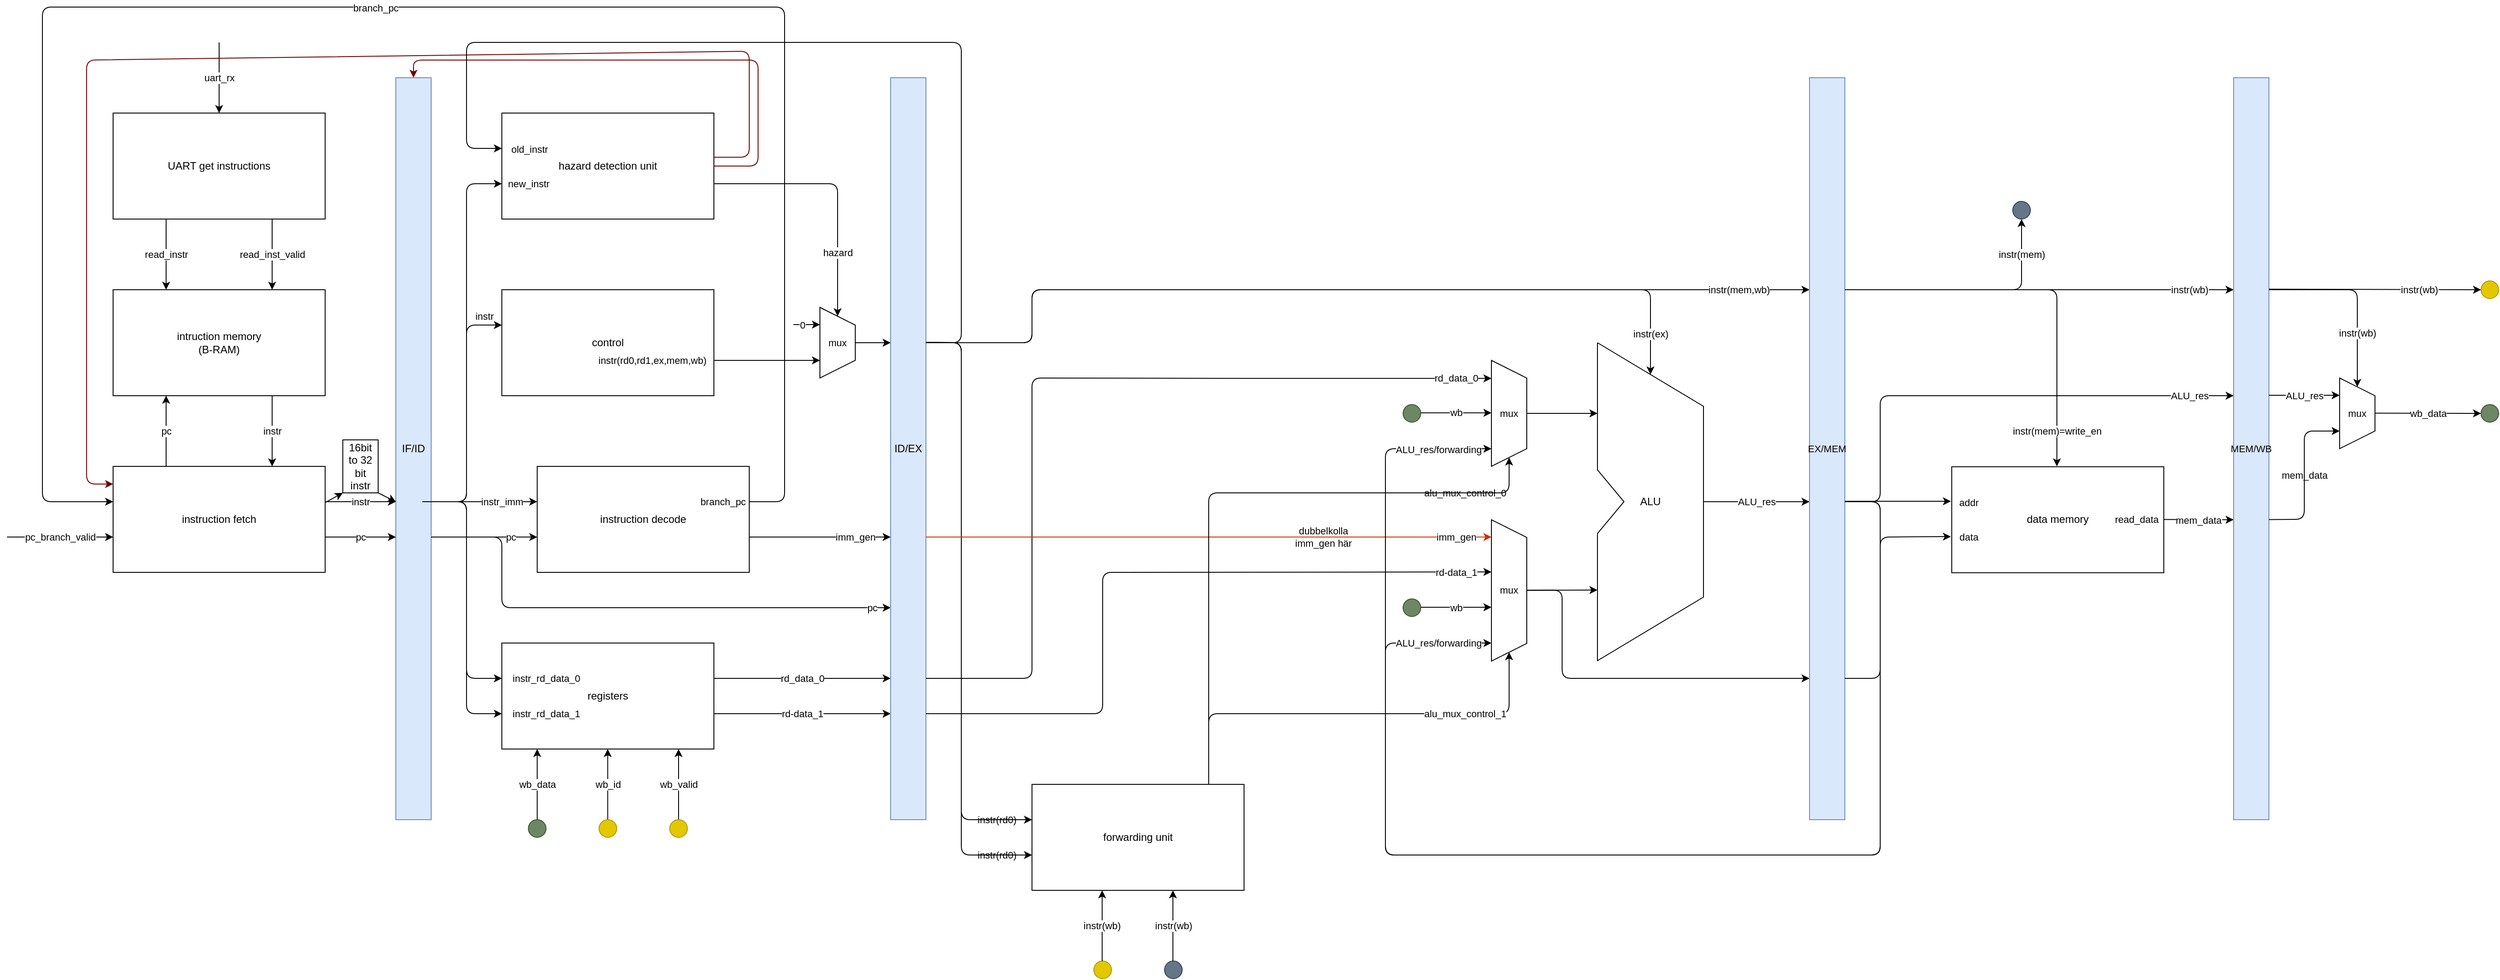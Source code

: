 <mxfile>
    <diagram id="C5RBs43oDa-KdzZeNtuy" name="Page-1">
        <mxGraphModel dx="306" dy="189" grid="1" gridSize="10" guides="1" tooltips="1" connect="1" arrows="1" fold="1" page="1" pageScale="1" pageWidth="3000" pageHeight="1200" math="0" shadow="0">
            <root>
                <mxCell id="WIyWlLk6GJQsqaUBKTNV-0"/>
                <mxCell id="WIyWlLk6GJQsqaUBKTNV-1" parent="WIyWlLk6GJQsqaUBKTNV-0"/>
                <mxCell id="r2vP9amQOr3LzxAOxEHj-0" value="instr" style="edgeStyle=none;html=1;exitX=0.75;exitY=1;exitDx=0;exitDy=0;entryX=0.75;entryY=0;entryDx=0;entryDy=0;" parent="WIyWlLk6GJQsqaUBKTNV-1" source="r2vP9amQOr3LzxAOxEHj-1" target="r2vP9amQOr3LzxAOxEHj-7" edge="1">
                    <mxGeometry relative="1" as="geometry"/>
                </mxCell>
                <mxCell id="r2vP9amQOr3LzxAOxEHj-1" value="intruction memory&lt;br&gt;(B-RAM)" style="rounded=0;whiteSpace=wrap;html=1;" parent="WIyWlLk6GJQsqaUBKTNV-1" vertex="1">
                    <mxGeometry x="160" y="360" width="240" height="120" as="geometry"/>
                </mxCell>
                <mxCell id="r2vP9amQOr3LzxAOxEHj-2" value="read_instr" style="edgeStyle=none;html=1;exitX=0.25;exitY=1;exitDx=0;exitDy=0;entryX=0.25;entryY=0;entryDx=0;entryDy=0;" parent="WIyWlLk6GJQsqaUBKTNV-1" source="r2vP9amQOr3LzxAOxEHj-4" target="r2vP9amQOr3LzxAOxEHj-1" edge="1">
                    <mxGeometry relative="1" as="geometry"/>
                </mxCell>
                <mxCell id="r2vP9amQOr3LzxAOxEHj-3" value="read_inst_valid" style="edgeStyle=none;html=1;exitX=0.75;exitY=1;exitDx=0;exitDy=0;entryX=0.75;entryY=0;entryDx=0;entryDy=0;" parent="WIyWlLk6GJQsqaUBKTNV-1" source="r2vP9amQOr3LzxAOxEHj-4" target="r2vP9amQOr3LzxAOxEHj-1" edge="1">
                    <mxGeometry relative="1" as="geometry"/>
                </mxCell>
                <mxCell id="r2vP9amQOr3LzxAOxEHj-4" value="UART get instructions" style="rounded=0;whiteSpace=wrap;html=1;" parent="WIyWlLk6GJQsqaUBKTNV-1" vertex="1">
                    <mxGeometry x="160" y="160" width="240" height="120" as="geometry"/>
                </mxCell>
                <mxCell id="r2vP9amQOr3LzxAOxEHj-5" value="uart_rx" style="endArrow=classic;html=1;entryX=0.5;entryY=0;entryDx=0;entryDy=0;" parent="WIyWlLk6GJQsqaUBKTNV-1" target="r2vP9amQOr3LzxAOxEHj-4" edge="1">
                    <mxGeometry width="50" height="50" relative="1" as="geometry">
                        <mxPoint x="280" y="80.0" as="sourcePoint"/>
                        <mxPoint x="290" y="90" as="targetPoint"/>
                    </mxGeometry>
                </mxCell>
                <mxCell id="r2vP9amQOr3LzxAOxEHj-6" value="pc" style="edgeStyle=none;html=1;exitX=0.25;exitY=0;exitDx=0;exitDy=0;entryX=0.25;entryY=1;entryDx=0;entryDy=0;" parent="WIyWlLk6GJQsqaUBKTNV-1" source="r2vP9amQOr3LzxAOxEHj-7" target="r2vP9amQOr3LzxAOxEHj-1" edge="1">
                    <mxGeometry relative="1" as="geometry"/>
                </mxCell>
                <mxCell id="1" style="edgeStyle=none;html=1;exitX=1.002;exitY=0.339;exitDx=0;exitDy=0;entryX=0;entryY=1;entryDx=0;entryDy=0;exitPerimeter=0;" edge="1" parent="WIyWlLk6GJQsqaUBKTNV-1" source="r2vP9amQOr3LzxAOxEHj-7" target="0">
                    <mxGeometry relative="1" as="geometry"/>
                </mxCell>
                <mxCell id="r2vP9amQOr3LzxAOxEHj-7" value="instruction fetch" style="rounded=0;whiteSpace=wrap;html=1;" parent="WIyWlLk6GJQsqaUBKTNV-1" vertex="1">
                    <mxGeometry x="160" y="560" width="240" height="120" as="geometry"/>
                </mxCell>
                <mxCell id="r2vP9amQOr3LzxAOxEHj-8" value="IF/ID" style="rounded=0;whiteSpace=wrap;html=1;fillColor=#dae8fc;strokeColor=#6c8ebf;fontColor=#000000;" parent="WIyWlLk6GJQsqaUBKTNV-1" vertex="1">
                    <mxGeometry x="480" y="120" width="40" height="840" as="geometry"/>
                </mxCell>
                <mxCell id="r2vP9amQOr3LzxAOxEHj-9" value="pc_branch_valid" style="endArrow=classic;html=1;" parent="WIyWlLk6GJQsqaUBKTNV-1" edge="1">
                    <mxGeometry width="50" height="50" relative="1" as="geometry">
                        <mxPoint x="40" y="640" as="sourcePoint"/>
                        <mxPoint x="160" y="640" as="targetPoint"/>
                    </mxGeometry>
                </mxCell>
                <mxCell id="r2vP9amQOr3LzxAOxEHj-10" value="instr" style="endArrow=classic;html=1;" parent="WIyWlLk6GJQsqaUBKTNV-1" edge="1">
                    <mxGeometry width="50" height="50" relative="1" as="geometry">
                        <mxPoint x="400" y="600" as="sourcePoint"/>
                        <mxPoint x="480" y="600" as="targetPoint"/>
                    </mxGeometry>
                </mxCell>
                <mxCell id="r2vP9amQOr3LzxAOxEHj-11" value="pc" style="endArrow=classic;html=1;" parent="WIyWlLk6GJQsqaUBKTNV-1" edge="1">
                    <mxGeometry width="50" height="50" relative="1" as="geometry">
                        <mxPoint x="400" y="640" as="sourcePoint"/>
                        <mxPoint x="480" y="640" as="targetPoint"/>
                    </mxGeometry>
                </mxCell>
                <mxCell id="r2vP9amQOr3LzxAOxEHj-12" value="instruction decode" style="rounded=0;whiteSpace=wrap;html=1;" parent="WIyWlLk6GJQsqaUBKTNV-1" vertex="1">
                    <mxGeometry x="640" y="560" width="240" height="120" as="geometry"/>
                </mxCell>
                <mxCell id="r2vP9amQOr3LzxAOxEHj-13" value="instr" style="endArrow=classic;html=1;" parent="WIyWlLk6GJQsqaUBKTNV-1" edge="1">
                    <mxGeometry x="0.857" y="10" width="50" height="50" relative="1" as="geometry">
                        <mxPoint x="520" y="600" as="sourcePoint"/>
                        <mxPoint x="600" y="400" as="targetPoint"/>
                        <Array as="points">
                            <mxPoint x="560" y="600"/>
                            <mxPoint x="560" y="400"/>
                        </Array>
                        <mxPoint as="offset"/>
                    </mxGeometry>
                </mxCell>
                <mxCell id="r2vP9amQOr3LzxAOxEHj-14" value="pc" style="endArrow=classic;html=1;" parent="WIyWlLk6GJQsqaUBKTNV-1" edge="1">
                    <mxGeometry x="0.5" width="50" height="50" relative="1" as="geometry">
                        <mxPoint x="520" y="640" as="sourcePoint"/>
                        <mxPoint x="640" y="640" as="targetPoint"/>
                        <mxPoint as="offset"/>
                    </mxGeometry>
                </mxCell>
                <mxCell id="r2vP9amQOr3LzxAOxEHj-15" value="pc" style="endArrow=classic;html=1;" parent="WIyWlLk6GJQsqaUBKTNV-1" edge="1">
                    <mxGeometry x="0.929" width="50" height="50" relative="1" as="geometry">
                        <mxPoint x="520" y="640" as="sourcePoint"/>
                        <mxPoint x="1040" y="720" as="targetPoint"/>
                        <Array as="points">
                            <mxPoint x="600" y="640"/>
                            <mxPoint x="600" y="720"/>
                            <mxPoint x="960" y="720"/>
                        </Array>
                        <mxPoint as="offset"/>
                    </mxGeometry>
                </mxCell>
                <mxCell id="r2vP9amQOr3LzxAOxEHj-16" value="control" style="rounded=0;whiteSpace=wrap;html=1;" parent="WIyWlLk6GJQsqaUBKTNV-1" vertex="1">
                    <mxGeometry x="600" y="360" width="240" height="120" as="geometry"/>
                </mxCell>
                <mxCell id="r2vP9amQOr3LzxAOxEHj-17" value="registers" style="rounded=0;whiteSpace=wrap;html=1;" parent="WIyWlLk6GJQsqaUBKTNV-1" vertex="1">
                    <mxGeometry x="600" y="760" width="240" height="120" as="geometry"/>
                </mxCell>
                <mxCell id="r2vP9amQOr3LzxAOxEHj-18" value="wb_data" style="endArrow=classic;html=1;" parent="WIyWlLk6GJQsqaUBKTNV-1" edge="1">
                    <mxGeometry width="50" height="50" relative="1" as="geometry">
                        <mxPoint x="640" y="960" as="sourcePoint"/>
                        <mxPoint x="640" y="880" as="targetPoint"/>
                    </mxGeometry>
                </mxCell>
                <mxCell id="r2vP9amQOr3LzxAOxEHj-19" value="wb_id" style="endArrow=classic;html=1;" parent="WIyWlLk6GJQsqaUBKTNV-1" edge="1">
                    <mxGeometry width="50" height="50" relative="1" as="geometry">
                        <mxPoint x="719.8" y="960" as="sourcePoint"/>
                        <mxPoint x="719.8" y="880" as="targetPoint"/>
                    </mxGeometry>
                </mxCell>
                <mxCell id="r2vP9amQOr3LzxAOxEHj-20" value="wb_valid" style="endArrow=classic;html=1;startArrow=none;" parent="WIyWlLk6GJQsqaUBKTNV-1" source="r2vP9amQOr3LzxAOxEHj-89" edge="1">
                    <mxGeometry width="50" height="50" relative="1" as="geometry">
                        <mxPoint x="800" y="960" as="sourcePoint"/>
                        <mxPoint x="800" y="880" as="targetPoint"/>
                    </mxGeometry>
                </mxCell>
                <mxCell id="r2vP9amQOr3LzxAOxEHj-21" value="rd_data_0" style="endArrow=classic;html=1;" parent="WIyWlLk6GJQsqaUBKTNV-1" edge="1">
                    <mxGeometry width="50" height="50" relative="1" as="geometry">
                        <mxPoint x="840" y="800" as="sourcePoint"/>
                        <mxPoint x="1040" y="800" as="targetPoint"/>
                        <mxPoint as="offset"/>
                    </mxGeometry>
                </mxCell>
                <mxCell id="r2vP9amQOr3LzxAOxEHj-22" value="rd-data_1" style="endArrow=classic;html=1;" parent="WIyWlLk6GJQsqaUBKTNV-1" edge="1">
                    <mxGeometry width="50" height="50" relative="1" as="geometry">
                        <mxPoint x="840" y="840" as="sourcePoint"/>
                        <mxPoint x="1040" y="840" as="targetPoint"/>
                        <mxPoint as="offset"/>
                    </mxGeometry>
                </mxCell>
                <mxCell id="r2vP9amQOr3LzxAOxEHj-23" value="instr_rd_data_1" style="endArrow=classic;html=1;" parent="WIyWlLk6GJQsqaUBKTNV-1" edge="1">
                    <mxGeometry x="1" y="50" width="50" height="50" relative="1" as="geometry">
                        <mxPoint x="520" y="600" as="sourcePoint"/>
                        <mxPoint x="600" y="840" as="targetPoint"/>
                        <mxPoint x="50" y="50" as="offset"/>
                        <Array as="points">
                            <mxPoint x="560" y="600"/>
                            <mxPoint x="560" y="840"/>
                        </Array>
                    </mxGeometry>
                </mxCell>
                <mxCell id="r2vP9amQOr3LzxAOxEHj-24" value="instr_rd_data_0" style="endArrow=classic;html=1;" parent="WIyWlLk6GJQsqaUBKTNV-1" edge="1">
                    <mxGeometry x="1" y="50" width="50" height="50" relative="1" as="geometry">
                        <mxPoint x="520" y="600" as="sourcePoint"/>
                        <mxPoint x="600" y="800" as="targetPoint"/>
                        <mxPoint x="50" y="50" as="offset"/>
                        <Array as="points">
                            <mxPoint x="560" y="600"/>
                            <mxPoint x="560" y="800"/>
                        </Array>
                    </mxGeometry>
                </mxCell>
                <mxCell id="r2vP9amQOr3LzxAOxEHj-25" value="instr_imm" style="endArrow=classic;html=1;entryX=0;entryY=0.333;entryDx=0;entryDy=0;entryPerimeter=0;" parent="WIyWlLk6GJQsqaUBKTNV-1" target="r2vP9amQOr3LzxAOxEHj-12" edge="1">
                    <mxGeometry x="0.385" width="50" height="50" relative="1" as="geometry">
                        <mxPoint x="510" y="600" as="sourcePoint"/>
                        <mxPoint x="630" y="600" as="targetPoint"/>
                        <mxPoint as="offset"/>
                    </mxGeometry>
                </mxCell>
                <mxCell id="r2vP9amQOr3LzxAOxEHj-26" value="branch_pc" style="endArrow=classic;html=1;" parent="WIyWlLk6GJQsqaUBKTNV-1" edge="1">
                    <mxGeometry x="-1" y="-30" width="50" height="50" relative="1" as="geometry">
                        <mxPoint x="880" y="600" as="sourcePoint"/>
                        <mxPoint x="160" y="600" as="targetPoint"/>
                        <Array as="points">
                            <mxPoint x="920" y="600"/>
                            <mxPoint x="920" y="40"/>
                            <mxPoint x="80" y="40"/>
                            <mxPoint x="80" y="600"/>
                        </Array>
                        <mxPoint x="-30" y="-30" as="offset"/>
                    </mxGeometry>
                </mxCell>
                <mxCell id="r2vP9amQOr3LzxAOxEHj-27" value="branch_pc" style="edgeLabel;html=1;align=center;verticalAlign=middle;resizable=0;points=[];fontSize=11;fontFamily=Helvetica;fontColor=default;" parent="r2vP9amQOr3LzxAOxEHj-26" vertex="1" connectable="0">
                    <mxGeometry x="0.022" y="1" relative="1" as="geometry">
                        <mxPoint as="offset"/>
                    </mxGeometry>
                </mxCell>
                <mxCell id="r2vP9amQOr3LzxAOxEHj-28" value="ID/EX" style="rounded=0;whiteSpace=wrap;html=1;fillColor=#dae8fc;strokeColor=#6c8ebf;fontColor=#000000;" parent="WIyWlLk6GJQsqaUBKTNV-1" vertex="1">
                    <mxGeometry x="1040" y="120" width="40" height="840" as="geometry"/>
                </mxCell>
                <mxCell id="r2vP9amQOr3LzxAOxEHj-29" style="edgeStyle=none;shape=connector;rounded=1;html=1;entryX=0.5;entryY=0;entryDx=0;entryDy=0;labelBackgroundColor=default;strokeColor=#6F0000;fontFamily=Helvetica;fontSize=11;fontColor=default;endArrow=classic;fillColor=#a20025;" parent="WIyWlLk6GJQsqaUBKTNV-1" source="r2vP9amQOr3LzxAOxEHj-31" target="r2vP9amQOr3LzxAOxEHj-8" edge="1">
                    <mxGeometry relative="1" as="geometry">
                        <Array as="points">
                            <mxPoint x="890" y="220"/>
                            <mxPoint x="890" y="100"/>
                            <mxPoint x="500" y="100"/>
                        </Array>
                    </mxGeometry>
                </mxCell>
                <mxCell id="r2vP9amQOr3LzxAOxEHj-30" style="edgeStyle=none;shape=connector;rounded=1;html=1;labelBackgroundColor=default;strokeColor=#6F0000;fontFamily=Helvetica;fontSize=11;fontColor=default;endArrow=classic;fillColor=#a20025;" parent="WIyWlLk6GJQsqaUBKTNV-1" edge="1">
                    <mxGeometry relative="1" as="geometry">
                        <mxPoint x="160" y="580" as="targetPoint"/>
                        <mxPoint x="840" y="210" as="sourcePoint"/>
                        <Array as="points">
                            <mxPoint x="880" y="210"/>
                            <mxPoint x="880" y="90"/>
                            <mxPoint x="130" y="100"/>
                            <mxPoint x="130" y="580"/>
                        </Array>
                    </mxGeometry>
                </mxCell>
                <mxCell id="r2vP9amQOr3LzxAOxEHj-31" value="hazard detection unit" style="rounded=0;whiteSpace=wrap;html=1;" parent="WIyWlLk6GJQsqaUBKTNV-1" vertex="1">
                    <mxGeometry x="600" y="160" width="240" height="120" as="geometry"/>
                </mxCell>
                <mxCell id="r2vP9amQOr3LzxAOxEHj-32" value="new_instr" style="endArrow=classic;html=1;" parent="WIyWlLk6GJQsqaUBKTNV-1" edge="1">
                    <mxGeometry x="1" y="30" width="50" height="50" relative="1" as="geometry">
                        <mxPoint x="520" y="600" as="sourcePoint"/>
                        <mxPoint x="600" y="240" as="targetPoint"/>
                        <Array as="points">
                            <mxPoint x="560" y="600"/>
                            <mxPoint x="560" y="240"/>
                        </Array>
                        <mxPoint x="30" y="30" as="offset"/>
                    </mxGeometry>
                </mxCell>
                <mxCell id="r2vP9amQOr3LzxAOxEHj-33" value="instr(rd0,rd1,ex,mem,wb)" style="endArrow=classic;html=1;rounded=1;labelBackgroundColor=default;strokeColor=default;fontFamily=Helvetica;fontSize=11;fontColor=default;shape=connector;" parent="WIyWlLk6GJQsqaUBKTNV-1" edge="1">
                    <mxGeometry x="-1" y="-70" width="50" height="50" relative="1" as="geometry">
                        <mxPoint x="840" y="440" as="sourcePoint"/>
                        <mxPoint x="960" y="440" as="targetPoint"/>
                        <mxPoint x="-70" y="-70" as="offset"/>
                    </mxGeometry>
                </mxCell>
                <mxCell id="r2vP9amQOr3LzxAOxEHj-34" value="0" style="endArrow=classic;html=1;rounded=1;labelBackgroundColor=default;strokeColor=default;fontFamily=Helvetica;fontSize=11;fontColor=default;shape=connector;" parent="WIyWlLk6GJQsqaUBKTNV-1" edge="1">
                    <mxGeometry x="-0.333" width="50" height="50" relative="1" as="geometry">
                        <mxPoint x="930" y="399.52" as="sourcePoint"/>
                        <mxPoint x="960" y="399.52" as="targetPoint"/>
                        <mxPoint as="offset"/>
                    </mxGeometry>
                </mxCell>
                <mxCell id="r2vP9amQOr3LzxAOxEHj-35" value="hazard" style="endArrow=classic;html=1;rounded=1;labelBackgroundColor=default;strokeColor=default;fontFamily=Helvetica;fontSize=11;fontColor=default;shape=connector;" parent="WIyWlLk6GJQsqaUBKTNV-1" edge="1">
                    <mxGeometry x="0.5" width="50" height="50" relative="1" as="geometry">
                        <mxPoint x="840" y="240" as="sourcePoint"/>
                        <mxPoint x="980" y="390" as="targetPoint"/>
                        <Array as="points">
                            <mxPoint x="980" y="240"/>
                        </Array>
                        <mxPoint as="offset"/>
                    </mxGeometry>
                </mxCell>
                <mxCell id="r2vP9amQOr3LzxAOxEHj-36" value="" style="endArrow=classic;html=1;rounded=1;labelBackgroundColor=default;strokeColor=default;fontFamily=Helvetica;fontSize=11;fontColor=default;shape=connector;exitX=1;exitY=0.5;exitDx=0;exitDy=0;exitPerimeter=0;" parent="WIyWlLk6GJQsqaUBKTNV-1" edge="1">
                    <mxGeometry width="50" height="50" relative="1" as="geometry">
                        <mxPoint x="1000" y="420" as="sourcePoint"/>
                        <mxPoint x="1040" y="420" as="targetPoint"/>
                    </mxGeometry>
                </mxCell>
                <mxCell id="r2vP9amQOr3LzxAOxEHj-37" value="" style="endArrow=classic;html=1;rounded=1;labelBackgroundColor=default;strokeColor=default;fontFamily=Helvetica;fontSize=11;fontColor=default;shape=connector;" parent="WIyWlLk6GJQsqaUBKTNV-1" edge="1">
                    <mxGeometry width="50" height="50" relative="1" as="geometry">
                        <mxPoint x="1080" y="420" as="sourcePoint"/>
                        <mxPoint x="600" y="200" as="targetPoint"/>
                        <Array as="points">
                            <mxPoint x="1120" y="420"/>
                            <mxPoint x="1120" y="80"/>
                            <mxPoint x="560" y="80"/>
                            <mxPoint x="560" y="200"/>
                        </Array>
                    </mxGeometry>
                </mxCell>
                <mxCell id="r2vP9amQOr3LzxAOxEHj-38" value="old_instr" style="edgeLabel;html=1;align=center;verticalAlign=middle;resizable=0;points=[];fontSize=11;fontFamily=Helvetica;fontColor=default;" parent="r2vP9amQOr3LzxAOxEHj-37" vertex="1" connectable="0">
                    <mxGeometry x="0.952" y="-1" relative="1" as="geometry">
                        <mxPoint x="57" as="offset"/>
                    </mxGeometry>
                </mxCell>
                <mxCell id="r2vP9amQOr3LzxAOxEHj-39" value="imm_gen" style="endArrow=classic;html=1;rounded=1;labelBackgroundColor=default;strokeColor=default;fontFamily=Helvetica;fontSize=11;fontColor=default;shape=connector;" parent="WIyWlLk6GJQsqaUBKTNV-1" edge="1">
                    <mxGeometry x="0.5" width="50" height="50" relative="1" as="geometry">
                        <mxPoint x="880" y="640" as="sourcePoint"/>
                        <mxPoint x="1040" y="640" as="targetPoint"/>
                        <mxPoint as="offset"/>
                    </mxGeometry>
                </mxCell>
                <mxCell id="r2vP9amQOr3LzxAOxEHj-40" value="mux" style="shape=trapezoid;perimeter=trapezoidPerimeter;whiteSpace=wrap;html=1;fixedSize=1;fontFamily=Helvetica;fontSize=11;fontColor=default;rotation=90;verticalAlign=middle;horizontal=0;" parent="WIyWlLk6GJQsqaUBKTNV-1" vertex="1">
                    <mxGeometry x="940" y="400" width="80" height="40" as="geometry"/>
                </mxCell>
                <mxCell id="r2vP9amQOr3LzxAOxEHj-41" style="edgeStyle=none;shape=connector;rounded=1;html=1;labelBackgroundColor=default;strokeColor=default;fontFamily=Helvetica;fontSize=11;fontColor=default;endArrow=classic;" parent="WIyWlLk6GJQsqaUBKTNV-1" source="r2vP9amQOr3LzxAOxEHj-43" edge="1">
                    <mxGeometry relative="1" as="geometry">
                        <mxPoint x="1840" y="700" as="targetPoint"/>
                    </mxGeometry>
                </mxCell>
                <mxCell id="r2vP9amQOr3LzxAOxEHj-42" style="edgeStyle=none;shape=connector;rounded=1;html=1;labelBackgroundColor=default;strokeColor=default;fontFamily=Helvetica;fontSize=11;fontColor=default;endArrow=classic;" parent="WIyWlLk6GJQsqaUBKTNV-1" source="r2vP9amQOr3LzxAOxEHj-43" edge="1">
                    <mxGeometry relative="1" as="geometry">
                        <mxPoint x="2080" y="800" as="targetPoint"/>
                        <Array as="points">
                            <mxPoint x="1800" y="700"/>
                            <mxPoint x="1800" y="800"/>
                        </Array>
                    </mxGeometry>
                </mxCell>
                <mxCell id="r2vP9amQOr3LzxAOxEHj-43" value="mux" style="shape=trapezoid;perimeter=trapezoidPerimeter;whiteSpace=wrap;html=1;fixedSize=1;fontFamily=Helvetica;fontSize=11;fontColor=default;rotation=90;verticalAlign=middle;horizontal=0;" parent="WIyWlLk6GJQsqaUBKTNV-1" vertex="1">
                    <mxGeometry x="1660" y="680.43" width="160" height="40" as="geometry"/>
                </mxCell>
                <mxCell id="r2vP9amQOr3LzxAOxEHj-44" value="rd-data_1" style="endArrow=classic;html=1;" parent="WIyWlLk6GJQsqaUBKTNV-1" edge="1">
                    <mxGeometry x="0.9" width="50" height="50" relative="1" as="geometry">
                        <mxPoint x="1080" y="840" as="sourcePoint"/>
                        <mxPoint x="1720" y="679.52" as="targetPoint"/>
                        <mxPoint as="offset"/>
                        <Array as="points">
                            <mxPoint x="1280" y="840"/>
                            <mxPoint x="1280" y="680"/>
                        </Array>
                    </mxGeometry>
                </mxCell>
                <mxCell id="r2vP9amQOr3LzxAOxEHj-45" value="dubbelkolla imm_gen här" style="text;html=1;strokeColor=none;fillColor=none;align=center;verticalAlign=middle;whiteSpace=wrap;rounded=0;fontFamily=Helvetica;fontSize=11;fontColor=default;" parent="WIyWlLk6GJQsqaUBKTNV-1" vertex="1">
                    <mxGeometry x="1490" y="620" width="80" height="40" as="geometry"/>
                </mxCell>
                <mxCell id="r2vP9amQOr3LzxAOxEHj-46" value="rd_data_0" style="endArrow=classic;html=1;" parent="WIyWlLk6GJQsqaUBKTNV-1" edge="1">
                    <mxGeometry x="0.918" width="50" height="50" relative="1" as="geometry">
                        <mxPoint x="1080" y="800" as="sourcePoint"/>
                        <mxPoint x="1720" y="460.43" as="targetPoint"/>
                        <mxPoint as="offset"/>
                        <Array as="points">
                            <mxPoint x="1200" y="800"/>
                            <mxPoint x="1200" y="460"/>
                            <mxPoint x="1480" y="460.43"/>
                        </Array>
                    </mxGeometry>
                </mxCell>
                <mxCell id="r2vP9amQOr3LzxAOxEHj-47" style="edgeStyle=none;shape=connector;rounded=1;html=1;labelBackgroundColor=default;strokeColor=default;fontFamily=Helvetica;fontSize=11;fontColor=default;endArrow=classic;" parent="WIyWlLk6GJQsqaUBKTNV-1" source="r2vP9amQOr3LzxAOxEHj-48" edge="1">
                    <mxGeometry relative="1" as="geometry">
                        <mxPoint x="1840" y="500" as="targetPoint"/>
                    </mxGeometry>
                </mxCell>
                <mxCell id="r2vP9amQOr3LzxAOxEHj-48" value="mux" style="shape=trapezoid;perimeter=trapezoidPerimeter;whiteSpace=wrap;html=1;fixedSize=1;fontFamily=Helvetica;fontSize=11;fontColor=default;rotation=90;verticalAlign=middle;horizontal=0;" parent="WIyWlLk6GJQsqaUBKTNV-1" vertex="1">
                    <mxGeometry x="1680" y="480" width="120" height="40" as="geometry"/>
                </mxCell>
                <mxCell id="r2vP9amQOr3LzxAOxEHj-49" value="wb" style="endArrow=classic;html=1;rounded=1;labelBackgroundColor=default;strokeColor=default;fontFamily=Helvetica;fontSize=11;fontColor=default;shape=connector;" parent="WIyWlLk6GJQsqaUBKTNV-1" edge="1">
                    <mxGeometry width="50" height="50" relative="1" as="geometry">
                        <mxPoint x="1640" y="719.52" as="sourcePoint"/>
                        <mxPoint x="1720" y="719.52" as="targetPoint"/>
                    </mxGeometry>
                </mxCell>
                <mxCell id="r2vP9amQOr3LzxAOxEHj-50" value="wb" style="endArrow=classic;html=1;rounded=1;labelBackgroundColor=default;strokeColor=default;fontFamily=Helvetica;fontSize=11;fontColor=default;shape=connector;" parent="WIyWlLk6GJQsqaUBKTNV-1" edge="1">
                    <mxGeometry width="50" height="50" relative="1" as="geometry">
                        <mxPoint x="1640" y="499.43" as="sourcePoint"/>
                        <mxPoint x="1720" y="499.43" as="targetPoint"/>
                    </mxGeometry>
                </mxCell>
                <mxCell id="r2vP9amQOr3LzxAOxEHj-51" value="alu_mux_control_1" style="edgeStyle=none;shape=connector;rounded=1;html=1;labelBackgroundColor=default;strokeColor=default;fontFamily=Helvetica;fontSize=11;fontColor=default;endArrow=classic;" parent="WIyWlLk6GJQsqaUBKTNV-1" target="r2vP9amQOr3LzxAOxEHj-43" edge="1">
                    <mxGeometry x="0.511" relative="1" as="geometry">
                        <mxPoint x="1750.0" y="800.0" as="targetPoint"/>
                        <mxPoint x="1400" y="920" as="sourcePoint"/>
                        <Array as="points">
                            <mxPoint x="1400" y="840"/>
                            <mxPoint x="1740" y="840"/>
                        </Array>
                        <mxPoint as="offset"/>
                    </mxGeometry>
                </mxCell>
                <mxCell id="r2vP9amQOr3LzxAOxEHj-52" value="forwarding unit" style="rounded=0;whiteSpace=wrap;html=1;" parent="WIyWlLk6GJQsqaUBKTNV-1" vertex="1">
                    <mxGeometry x="1200" y="920" width="240" height="120" as="geometry"/>
                </mxCell>
                <mxCell id="r2vP9amQOr3LzxAOxEHj-53" value="&lt;span style=&quot;font-family: Helvetica; font-size: 11px; font-style: normal; font-variant-ligatures: normal; font-variant-caps: normal; font-weight: 400; letter-spacing: normal; text-align: center; text-indent: 0px; text-transform: none; word-spacing: 0px; -webkit-text-stroke-width: 0px; text-decoration-thickness: initial; text-decoration-style: initial; text-decoration-color: initial; float: none; display: inline !important;&quot;&gt;instr(rd0)&lt;/span&gt;" style="endArrow=classic;html=1;rounded=1;labelBackgroundColor=none;strokeColor=default;fontFamily=Helvetica;fontSize=11;fontColor=default;shape=connector;" parent="WIyWlLk6GJQsqaUBKTNV-1" edge="1">
                    <mxGeometry x="0.879" width="50" height="50" relative="1" as="geometry">
                        <mxPoint x="1080" y="419.66" as="sourcePoint"/>
                        <mxPoint x="1200" y="960" as="targetPoint"/>
                        <Array as="points">
                            <mxPoint x="1120" y="420"/>
                            <mxPoint x="1120" y="960"/>
                        </Array>
                        <mxPoint as="offset"/>
                    </mxGeometry>
                </mxCell>
                <mxCell id="r2vP9amQOr3LzxAOxEHj-54" value="&lt;span style=&quot;font-family: Helvetica; font-size: 11px; font-style: normal; font-variant-ligatures: normal; font-variant-caps: normal; font-weight: 400; letter-spacing: normal; text-align: center; text-indent: 0px; text-transform: none; word-spacing: 0px; -webkit-text-stroke-width: 0px; text-decoration-thickness: initial; text-decoration-style: initial; text-decoration-color: initial; float: none; display: inline !important;&quot;&gt;instr(rd0)&lt;/span&gt;" style="endArrow=classic;html=1;rounded=1;labelBackgroundColor=none;strokeColor=default;fontFamily=Helvetica;fontSize=11;fontColor=default;shape=connector;" parent="WIyWlLk6GJQsqaUBKTNV-1" edge="1">
                    <mxGeometry x="0.886" width="50" height="50" relative="1" as="geometry">
                        <mxPoint x="1080" y="419.66" as="sourcePoint"/>
                        <mxPoint x="1200" y="1000" as="targetPoint"/>
                        <Array as="points">
                            <mxPoint x="1120" y="420"/>
                            <mxPoint x="1120" y="1000"/>
                        </Array>
                        <mxPoint as="offset"/>
                    </mxGeometry>
                </mxCell>
                <mxCell id="r2vP9amQOr3LzxAOxEHj-55" value="imm_gen" style="endArrow=classic;html=1;rounded=1;labelBackgroundColor=default;strokeColor=#C73500;fontFamily=Helvetica;fontSize=11;fontColor=default;shape=connector;fillColor=#fa6800;" parent="WIyWlLk6GJQsqaUBKTNV-1" edge="1">
                    <mxGeometry x="0.875" width="50" height="50" relative="1" as="geometry">
                        <mxPoint x="1080" y="640" as="sourcePoint"/>
                        <mxPoint x="1720" y="640" as="targetPoint"/>
                        <mxPoint as="offset"/>
                    </mxGeometry>
                </mxCell>
                <mxCell id="r2vP9amQOr3LzxAOxEHj-56" value="ALU" style="shape=stencil(rZRdD4IgFIZ/DbcNoZpdNqqt2y66bWSULAWH9vXvQ462zHQL27zgvC88Bw5HEGV5zDOBCFY8FYguECHp5b5bb+cbO7R6DCLBGOIbxGEV8jwTUQHalRvJ94kAJy+MPoubPBQVQqpYGFmULl0iPLdzyo+ySCtlIVKrvOG8+RbGpbJr8R1gVfpHFY0IxIisvBHh74jgAzHx2EW96AWZ/QMSfIdQZpWuelO259H5ZPRFHb6mznh5ly2jtlN9FZ3l7TtUDUikegOETcJ4OCKYejCaiNd/4I8IfIrxyRi+jXAwoRfgOq3VME7t6DLKjtqInvY7yiSBV6Una+cEl7qVwanwBjrhCQ==);whiteSpace=wrap;html=1;fontColor=default;labelBackgroundColor=default;" parent="WIyWlLk6GJQsqaUBKTNV-1" vertex="1">
                    <mxGeometry x="1840" y="420" width="120" height="360" as="geometry"/>
                </mxCell>
                <mxCell id="r2vP9amQOr3LzxAOxEHj-57" value="instr(mem,wb)" style="endArrow=classic;html=1;rounded=1;labelBackgroundColor=default;strokeColor=default;fontFamily=Helvetica;fontSize=11;fontColor=default;shape=connector;" parent="WIyWlLk6GJQsqaUBKTNV-1" edge="1">
                    <mxGeometry x="0.849" width="50" height="50" relative="1" as="geometry">
                        <mxPoint x="1080" y="420" as="sourcePoint"/>
                        <mxPoint x="2080" y="360" as="targetPoint"/>
                        <Array as="points">
                            <mxPoint x="1200" y="420"/>
                            <mxPoint x="1200" y="360"/>
                        </Array>
                        <mxPoint as="offset"/>
                    </mxGeometry>
                </mxCell>
                <mxCell id="r2vP9amQOr3LzxAOxEHj-58" value="ALU_res" style="endArrow=classic;html=1;rounded=1;labelBackgroundColor=default;strokeColor=default;fontFamily=Helvetica;fontSize=11;fontColor=default;shape=connector;" parent="WIyWlLk6GJQsqaUBKTNV-1" edge="1">
                    <mxGeometry width="50" height="50" relative="1" as="geometry">
                        <mxPoint x="1960" y="600" as="sourcePoint"/>
                        <mxPoint x="2080" y="600" as="targetPoint"/>
                    </mxGeometry>
                </mxCell>
                <mxCell id="r2vP9amQOr3LzxAOxEHj-59" value="&lt;span style=&quot;font-family: Helvetica; font-size: 11px; font-style: normal; font-variant-ligatures: normal; font-variant-caps: normal; font-weight: 400; letter-spacing: normal; text-align: center; text-indent: 0px; text-transform: none; word-spacing: 0px; -webkit-text-stroke-width: 0px; text-decoration-thickness: initial; text-decoration-style: initial; text-decoration-color: initial; float: none; display: inline !important;&quot;&gt;alu_mux_control_0&lt;/span&gt;" style="edgeStyle=none;shape=connector;rounded=1;html=1;labelBackgroundColor=none;strokeColor=default;fontFamily=Helvetica;fontSize=11;fontColor=default;endArrow=classic;" parent="WIyWlLk6GJQsqaUBKTNV-1" edge="1">
                    <mxGeometry x="0.747" relative="1" as="geometry">
                        <mxPoint x="1740" y="550" as="targetPoint"/>
                        <mxPoint x="1400" y="920" as="sourcePoint"/>
                        <Array as="points">
                            <mxPoint x="1400" y="590"/>
                            <mxPoint x="1740" y="590"/>
                        </Array>
                        <mxPoint as="offset"/>
                    </mxGeometry>
                </mxCell>
                <mxCell id="r2vP9amQOr3LzxAOxEHj-60" value="&lt;font style=&quot;font-size: 11px;&quot;&gt;EX/MEM&lt;/font&gt;" style="rounded=0;whiteSpace=wrap;html=1;fillColor=#dae8fc;strokeColor=#6c8ebf;fontColor=#000000;" parent="WIyWlLk6GJQsqaUBKTNV-1" vertex="1">
                    <mxGeometry x="2080" y="120" width="40" height="840" as="geometry"/>
                </mxCell>
                <mxCell id="r2vP9amQOr3LzxAOxEHj-61" value="&lt;font style=&quot;font-size: 11px;&quot;&gt;MEM/WB&lt;/font&gt;" style="rounded=0;whiteSpace=wrap;html=1;fillColor=#dae8fc;strokeColor=#6c8ebf;fontColor=#000000;" parent="WIyWlLk6GJQsqaUBKTNV-1" vertex="1">
                    <mxGeometry x="2560" y="120" width="40" height="840" as="geometry"/>
                </mxCell>
                <mxCell id="r2vP9amQOr3LzxAOxEHj-62" value="data memory" style="rounded=0;whiteSpace=wrap;html=1;" parent="WIyWlLk6GJQsqaUBKTNV-1" vertex="1">
                    <mxGeometry x="2241" y="560.43" width="240" height="120" as="geometry"/>
                </mxCell>
                <mxCell id="r2vP9amQOr3LzxAOxEHj-63" value="" style="endArrow=classic;html=1;rounded=1;labelBackgroundColor=default;strokeColor=default;fontFamily=Helvetica;fontSize=11;fontColor=default;shape=connector;" parent="WIyWlLk6GJQsqaUBKTNV-1" edge="1">
                    <mxGeometry width="50" height="50" relative="1" as="geometry">
                        <mxPoint x="2120" y="599.5" as="sourcePoint"/>
                        <mxPoint x="2240" y="599.5" as="targetPoint"/>
                    </mxGeometry>
                </mxCell>
                <mxCell id="r2vP9amQOr3LzxAOxEHj-64" value="addr" style="edgeLabel;html=1;align=center;verticalAlign=middle;resizable=0;points=[];fontSize=11;fontFamily=Helvetica;fontColor=default;" parent="r2vP9amQOr3LzxAOxEHj-63" vertex="1" connectable="0">
                    <mxGeometry x="0.335" y="-1" relative="1" as="geometry">
                        <mxPoint x="60" as="offset"/>
                    </mxGeometry>
                </mxCell>
                <mxCell id="r2vP9amQOr3LzxAOxEHj-65" value="data" style="endArrow=classic;html=1;rounded=1;labelBackgroundColor=default;strokeColor=default;fontFamily=Helvetica;fontSize=11;fontColor=default;shape=connector;" parent="WIyWlLk6GJQsqaUBKTNV-1" edge="1">
                    <mxGeometry x="1" y="-20" width="50" height="50" relative="1" as="geometry">
                        <mxPoint x="2120" y="800" as="sourcePoint"/>
                        <mxPoint x="2240" y="639.5" as="targetPoint"/>
                        <Array as="points">
                            <mxPoint x="2160" y="800"/>
                            <mxPoint x="2160" y="640"/>
                        </Array>
                        <mxPoint x="20" y="-19" as="offset"/>
                    </mxGeometry>
                </mxCell>
                <mxCell id="r2vP9amQOr3LzxAOxEHj-66" value="" style="endArrow=classic;html=1;rounded=1;labelBackgroundColor=default;strokeColor=default;fontFamily=Helvetica;fontSize=11;fontColor=default;shape=connector;" parent="WIyWlLk6GJQsqaUBKTNV-1" edge="1">
                    <mxGeometry width="50" height="50" relative="1" as="geometry">
                        <mxPoint x="2120" y="360" as="sourcePoint"/>
                        <mxPoint x="2560" y="360" as="targetPoint"/>
                    </mxGeometry>
                </mxCell>
                <mxCell id="r2vP9amQOr3LzxAOxEHj-67" value="instr(wb)" style="edgeLabel;html=1;align=center;verticalAlign=middle;resizable=0;points=[];fontSize=11;fontFamily=Helvetica;fontColor=default;" parent="r2vP9amQOr3LzxAOxEHj-66" vertex="1" connectable="0">
                    <mxGeometry x="0.541" y="2" relative="1" as="geometry">
                        <mxPoint x="51" y="2" as="offset"/>
                    </mxGeometry>
                </mxCell>
                <mxCell id="r2vP9amQOr3LzxAOxEHj-68" value="" style="endArrow=classic;html=1;rounded=1;labelBackgroundColor=default;strokeColor=default;fontFamily=Helvetica;fontSize=11;fontColor=default;shape=connector;" parent="WIyWlLk6GJQsqaUBKTNV-1" edge="1">
                    <mxGeometry width="50" height="50" relative="1" as="geometry">
                        <mxPoint x="2120" y="600" as="sourcePoint"/>
                        <mxPoint x="2560" y="480" as="targetPoint"/>
                        <Array as="points">
                            <mxPoint x="2160" y="600"/>
                            <mxPoint x="2160" y="480"/>
                        </Array>
                    </mxGeometry>
                </mxCell>
                <mxCell id="r2vP9amQOr3LzxAOxEHj-69" value="ALU_res" style="edgeLabel;html=1;align=center;verticalAlign=middle;resizable=0;points=[];fontSize=11;fontFamily=Helvetica;fontColor=default;" parent="r2vP9amQOr3LzxAOxEHj-68" vertex="1" connectable="0">
                    <mxGeometry x="0.335" y="-1" relative="1" as="geometry">
                        <mxPoint x="136" y="-1" as="offset"/>
                    </mxGeometry>
                </mxCell>
                <mxCell id="r2vP9amQOr3LzxAOxEHj-70" value="instr(ex)" style="endArrow=classic;html=1;rounded=1;labelBackgroundColor=default;strokeColor=default;fontFamily=Helvetica;fontSize=11;fontColor=default;shape=connector;entryX=0.5;entryY=0.1;entryDx=0;entryDy=0;entryPerimeter=0;" parent="WIyWlLk6GJQsqaUBKTNV-1" target="r2vP9amQOr3LzxAOxEHj-56" edge="1">
                    <mxGeometry x="0.906" width="50" height="50" relative="1" as="geometry">
                        <mxPoint x="1080" y="420" as="sourcePoint"/>
                        <mxPoint x="1920" y="400" as="targetPoint"/>
                        <Array as="points">
                            <mxPoint x="1200" y="420"/>
                            <mxPoint x="1200" y="360"/>
                            <mxPoint x="1900" y="360"/>
                        </Array>
                        <mxPoint as="offset"/>
                    </mxGeometry>
                </mxCell>
                <mxCell id="r2vP9amQOr3LzxAOxEHj-71" value="instr(mem)=write_en" style="endArrow=classic;html=1;rounded=1;labelBackgroundColor=default;strokeColor=default;fontFamily=Helvetica;fontSize=11;fontColor=default;shape=connector;" parent="WIyWlLk6GJQsqaUBKTNV-1" edge="1">
                    <mxGeometry x="0.818" width="50" height="50" relative="1" as="geometry">
                        <mxPoint x="2120" y="360" as="sourcePoint"/>
                        <mxPoint x="2360" y="560" as="targetPoint"/>
                        <Array as="points">
                            <mxPoint x="2360" y="360"/>
                        </Array>
                        <mxPoint as="offset"/>
                    </mxGeometry>
                </mxCell>
                <mxCell id="r2vP9amQOr3LzxAOxEHj-72" value="" style="endArrow=classic;html=1;rounded=1;labelBackgroundColor=default;strokeColor=default;fontFamily=Helvetica;fontSize=11;fontColor=default;shape=connector;" parent="WIyWlLk6GJQsqaUBKTNV-1" edge="1">
                    <mxGeometry width="50" height="50" relative="1" as="geometry">
                        <mxPoint x="2481" y="620.14" as="sourcePoint"/>
                        <mxPoint x="2560" y="620.38" as="targetPoint"/>
                    </mxGeometry>
                </mxCell>
                <mxCell id="r2vP9amQOr3LzxAOxEHj-73" value="mem_data" style="edgeLabel;html=1;align=center;verticalAlign=middle;resizable=0;points=[];fontSize=11;fontFamily=Helvetica;fontColor=default;" parent="r2vP9amQOr3LzxAOxEHj-72" vertex="1" connectable="0">
                    <mxGeometry x="0.335" y="-1" relative="1" as="geometry">
                        <mxPoint x="-14" y="-1" as="offset"/>
                    </mxGeometry>
                </mxCell>
                <mxCell id="r2vP9amQOr3LzxAOxEHj-74" value="read_data" style="edgeLabel;html=1;align=center;verticalAlign=middle;resizable=0;points=[];fontSize=11;fontFamily=Helvetica;fontColor=default;" parent="r2vP9amQOr3LzxAOxEHj-72" vertex="1" connectable="0">
                    <mxGeometry x="-0.855" y="2" relative="1" as="geometry">
                        <mxPoint x="-37" y="2" as="offset"/>
                    </mxGeometry>
                </mxCell>
                <mxCell id="r2vP9amQOr3LzxAOxEHj-75" value="instr(wb)" style="endArrow=classic;html=1;rounded=1;labelBackgroundColor=default;strokeColor=default;fontFamily=Helvetica;fontSize=11;fontColor=default;shape=connector;" parent="WIyWlLk6GJQsqaUBKTNV-1" edge="1">
                    <mxGeometry x="0.417" width="50" height="50" relative="1" as="geometry">
                        <mxPoint x="2600" y="359.43" as="sourcePoint"/>
                        <mxPoint x="2840" y="360" as="targetPoint"/>
                        <mxPoint as="offset"/>
                    </mxGeometry>
                </mxCell>
                <mxCell id="r2vP9amQOr3LzxAOxEHj-76" value="" style="ellipse;whiteSpace=wrap;html=1;aspect=fixed;fontFamily=Helvetica;fontSize=11;fontColor=#000000;fillColor=#e3c800;strokeColor=#B09500;" parent="WIyWlLk6GJQsqaUBKTNV-1" vertex="1">
                    <mxGeometry x="2840" y="350" width="20" height="20" as="geometry"/>
                </mxCell>
                <mxCell id="r2vP9amQOr3LzxAOxEHj-77" value="mux" style="shape=trapezoid;perimeter=trapezoidPerimeter;whiteSpace=wrap;html=1;fixedSize=1;fontFamily=Helvetica;fontSize=11;fontColor=default;rotation=90;verticalAlign=middle;horizontal=0;" parent="WIyWlLk6GJQsqaUBKTNV-1" vertex="1">
                    <mxGeometry x="2660" y="480" width="80" height="40" as="geometry"/>
                </mxCell>
                <mxCell id="r2vP9amQOr3LzxAOxEHj-78" value="" style="endArrow=classic;html=1;rounded=1;labelBackgroundColor=default;strokeColor=default;fontFamily=Helvetica;fontSize=11;fontColor=default;shape=connector;" parent="WIyWlLk6GJQsqaUBKTNV-1" edge="1">
                    <mxGeometry width="50" height="50" relative="1" as="geometry">
                        <mxPoint x="2600" y="479.52" as="sourcePoint"/>
                        <mxPoint x="2680" y="479.52" as="targetPoint"/>
                    </mxGeometry>
                </mxCell>
                <mxCell id="r2vP9amQOr3LzxAOxEHj-79" value="ALU_res" style="edgeLabel;html=1;align=center;verticalAlign=middle;resizable=0;points=[];fontSize=11;fontFamily=Helvetica;fontColor=default;" parent="r2vP9amQOr3LzxAOxEHj-78" vertex="1" connectable="0">
                    <mxGeometry x="-0.431" y="-1" relative="1" as="geometry">
                        <mxPoint x="17" y="-1" as="offset"/>
                    </mxGeometry>
                </mxCell>
                <mxCell id="r2vP9amQOr3LzxAOxEHj-80" value="&lt;span style=&quot;font-family: Helvetica; font-size: 11px; font-style: normal; font-variant-ligatures: normal; font-variant-caps: normal; font-weight: 400; letter-spacing: normal; text-align: center; text-indent: 0px; text-transform: none; word-spacing: 0px; -webkit-text-stroke-width: 0px; text-decoration-thickness: initial; text-decoration-style: initial; text-decoration-color: initial; float: none; display: inline !important;&quot;&gt;mem_data&lt;/span&gt;" style="endArrow=classic;html=1;rounded=1;labelBackgroundColor=none;strokeColor=default;fontFamily=Helvetica;fontSize=11;fontColor=default;shape=connector;" parent="WIyWlLk6GJQsqaUBKTNV-1" edge="1">
                    <mxGeometry x="0.006" width="50" height="50" relative="1" as="geometry">
                        <mxPoint x="2600" y="620.19" as="sourcePoint"/>
                        <mxPoint x="2680" y="520" as="targetPoint"/>
                        <Array as="points">
                            <mxPoint x="2640" y="620"/>
                            <mxPoint x="2640" y="520"/>
                        </Array>
                        <mxPoint as="offset"/>
                    </mxGeometry>
                </mxCell>
                <mxCell id="r2vP9amQOr3LzxAOxEHj-81" value="instr(wb)" style="endArrow=classic;html=1;rounded=1;labelBackgroundColor=default;strokeColor=default;fontFamily=Helvetica;fontSize=11;fontColor=default;shape=connector;" parent="WIyWlLk6GJQsqaUBKTNV-1" edge="1">
                    <mxGeometry x="0.417" width="50" height="50" relative="1" as="geometry">
                        <mxPoint x="2600" y="360" as="sourcePoint"/>
                        <mxPoint x="2700" y="470" as="targetPoint"/>
                        <mxPoint as="offset"/>
                        <Array as="points">
                            <mxPoint x="2700" y="360"/>
                        </Array>
                    </mxGeometry>
                </mxCell>
                <mxCell id="r2vP9amQOr3LzxAOxEHj-82" value="" style="endArrow=classic;html=1;rounded=1;labelBackgroundColor=default;strokeColor=default;fontFamily=Helvetica;fontSize=11;fontColor=default;shape=connector;" parent="WIyWlLk6GJQsqaUBKTNV-1" edge="1">
                    <mxGeometry width="50" height="50" relative="1" as="geometry">
                        <mxPoint x="2120" y="600" as="sourcePoint"/>
                        <mxPoint x="1720" y="760" as="targetPoint"/>
                        <Array as="points">
                            <mxPoint x="2160" y="600"/>
                            <mxPoint x="2160" y="1000"/>
                            <mxPoint x="1600" y="1000"/>
                            <mxPoint x="1600" y="760"/>
                        </Array>
                    </mxGeometry>
                </mxCell>
                <mxCell id="r2vP9amQOr3LzxAOxEHj-83" value="ALU_res/forwarding" style="edgeLabel;html=1;align=center;verticalAlign=middle;resizable=0;points=[];fontSize=11;fontFamily=Helvetica;fontColor=default;" parent="r2vP9amQOr3LzxAOxEHj-82" vertex="1" connectable="0">
                    <mxGeometry x="0.335" y="-1" relative="1" as="geometry">
                        <mxPoint x="-32" y="-239" as="offset"/>
                    </mxGeometry>
                </mxCell>
                <mxCell id="r2vP9amQOr3LzxAOxEHj-84" value="" style="endArrow=classic;html=1;rounded=1;labelBackgroundColor=default;strokeColor=default;fontFamily=Helvetica;fontSize=11;fontColor=default;shape=connector;" parent="WIyWlLk6GJQsqaUBKTNV-1" edge="1">
                    <mxGeometry width="50" height="50" relative="1" as="geometry">
                        <mxPoint x="2120" y="600" as="sourcePoint"/>
                        <mxPoint x="1720" y="540" as="targetPoint"/>
                        <Array as="points">
                            <mxPoint x="2160" y="600"/>
                            <mxPoint x="2160" y="1000"/>
                            <mxPoint x="1600" y="1000"/>
                            <mxPoint x="1600" y="540"/>
                        </Array>
                    </mxGeometry>
                </mxCell>
                <mxCell id="r2vP9amQOr3LzxAOxEHj-85" value="ALU_res/forwarding" style="edgeLabel;html=1;align=center;verticalAlign=middle;resizable=0;points=[];fontSize=11;fontFamily=Helvetica;fontColor=default;" parent="r2vP9amQOr3LzxAOxEHj-84" vertex="1" connectable="0">
                    <mxGeometry x="0.335" y="-1" relative="1" as="geometry">
                        <mxPoint x="59" y="-405" as="offset"/>
                    </mxGeometry>
                </mxCell>
                <mxCell id="r2vP9amQOr3LzxAOxEHj-86" value="wb_data" style="endArrow=classic;html=1;rounded=1;labelBackgroundColor=default;strokeColor=default;fontFamily=Helvetica;fontSize=11;fontColor=default;shape=connector;" parent="WIyWlLk6GJQsqaUBKTNV-1" edge="1">
                    <mxGeometry width="50" height="50" relative="1" as="geometry">
                        <mxPoint x="2720" y="499.71" as="sourcePoint"/>
                        <mxPoint x="2840" y="500" as="targetPoint"/>
                    </mxGeometry>
                </mxCell>
                <mxCell id="r2vP9amQOr3LzxAOxEHj-87" value="" style="ellipse;whiteSpace=wrap;html=1;aspect=fixed;fontFamily=Helvetica;fontSize=11;fontColor=#ffffff;fillColor=#6d8764;strokeColor=#3A5431;" parent="WIyWlLk6GJQsqaUBKTNV-1" vertex="1">
                    <mxGeometry x="2840" y="490" width="20" height="20" as="geometry"/>
                </mxCell>
                <mxCell id="r2vP9amQOr3LzxAOxEHj-88" value="" style="endArrow=none;html=1;" parent="WIyWlLk6GJQsqaUBKTNV-1" target="r2vP9amQOr3LzxAOxEHj-89" edge="1">
                    <mxGeometry width="50" height="50" relative="1" as="geometry">
                        <mxPoint x="800" y="960" as="sourcePoint"/>
                        <mxPoint x="800.0" y="880" as="targetPoint"/>
                    </mxGeometry>
                </mxCell>
                <mxCell id="r2vP9amQOr3LzxAOxEHj-89" value="" style="ellipse;whiteSpace=wrap;html=1;aspect=fixed;fontFamily=Helvetica;fontSize=11;fontColor=#000000;fillColor=#e3c800;strokeColor=#B09500;" parent="WIyWlLk6GJQsqaUBKTNV-1" vertex="1">
                    <mxGeometry x="790" y="960" width="20" height="20" as="geometry"/>
                </mxCell>
                <mxCell id="r2vP9amQOr3LzxAOxEHj-90" value="" style="ellipse;whiteSpace=wrap;html=1;aspect=fixed;fontFamily=Helvetica;fontSize=11;fontColor=#000000;fillColor=#e3c800;strokeColor=#B09500;" parent="WIyWlLk6GJQsqaUBKTNV-1" vertex="1">
                    <mxGeometry x="710" y="960" width="20" height="20" as="geometry"/>
                </mxCell>
                <mxCell id="r2vP9amQOr3LzxAOxEHj-91" value="" style="ellipse;whiteSpace=wrap;html=1;aspect=fixed;fontFamily=Helvetica;fontSize=11;fontColor=#ffffff;fillColor=#6d8764;strokeColor=#3A5431;" parent="WIyWlLk6GJQsqaUBKTNV-1" vertex="1">
                    <mxGeometry x="630" y="960" width="20" height="20" as="geometry"/>
                </mxCell>
                <mxCell id="r2vP9amQOr3LzxAOxEHj-92" value="" style="ellipse;whiteSpace=wrap;html=1;aspect=fixed;fontFamily=Helvetica;fontSize=11;fontColor=#ffffff;fillColor=#6d8764;strokeColor=#3A5431;" parent="WIyWlLk6GJQsqaUBKTNV-1" vertex="1">
                    <mxGeometry x="1620" y="490" width="20" height="20" as="geometry"/>
                </mxCell>
                <mxCell id="r2vP9amQOr3LzxAOxEHj-93" value="" style="ellipse;whiteSpace=wrap;html=1;aspect=fixed;fontFamily=Helvetica;fontSize=11;fontColor=#ffffff;fillColor=#6d8764;strokeColor=#3A5431;" parent="WIyWlLk6GJQsqaUBKTNV-1" vertex="1">
                    <mxGeometry x="1620" y="710" width="20" height="20" as="geometry"/>
                </mxCell>
                <mxCell id="r2vP9amQOr3LzxAOxEHj-94" value="" style="ellipse;whiteSpace=wrap;html=1;aspect=fixed;fontFamily=Helvetica;fontSize=11;fontColor=#000000;fillColor=#e3c800;strokeColor=#B09500;" parent="WIyWlLk6GJQsqaUBKTNV-1" vertex="1">
                    <mxGeometry x="1270" y="1120" width="20" height="20" as="geometry"/>
                </mxCell>
                <mxCell id="r2vP9amQOr3LzxAOxEHj-95" value="instr(wb)" style="endArrow=classic;html=1;startArrow=none;" parent="WIyWlLk6GJQsqaUBKTNV-1" edge="1">
                    <mxGeometry width="50" height="50" relative="1" as="geometry">
                        <mxPoint x="1279.41" y="1120" as="sourcePoint"/>
                        <mxPoint x="1279.41" y="1040" as="targetPoint"/>
                    </mxGeometry>
                </mxCell>
                <mxCell id="r2vP9amQOr3LzxAOxEHj-96" value="instr(mem)" style="endArrow=classic;html=1;rounded=1;labelBackgroundColor=default;strokeColor=default;fontFamily=Helvetica;fontSize=11;fontColor=default;shape=connector;" parent="WIyWlLk6GJQsqaUBKTNV-1" edge="1">
                    <mxGeometry x="0.714" width="50" height="50" relative="1" as="geometry">
                        <mxPoint x="2120" y="360" as="sourcePoint"/>
                        <mxPoint x="2320" y="280" as="targetPoint"/>
                        <Array as="points">
                            <mxPoint x="2320" y="360"/>
                        </Array>
                        <mxPoint as="offset"/>
                    </mxGeometry>
                </mxCell>
                <mxCell id="r2vP9amQOr3LzxAOxEHj-97" value="" style="ellipse;whiteSpace=wrap;html=1;aspect=fixed;fontFamily=Helvetica;fontSize=11;fontColor=#ffffff;fillColor=#647687;strokeColor=#314354;" parent="WIyWlLk6GJQsqaUBKTNV-1" vertex="1">
                    <mxGeometry x="2310" y="260" width="20" height="20" as="geometry"/>
                </mxCell>
                <mxCell id="r2vP9amQOr3LzxAOxEHj-98" value="" style="ellipse;whiteSpace=wrap;html=1;aspect=fixed;fontFamily=Helvetica;fontSize=11;fontColor=#ffffff;fillColor=#647687;strokeColor=#314354;" parent="WIyWlLk6GJQsqaUBKTNV-1" vertex="1">
                    <mxGeometry x="1350" y="1120" width="20" height="20" as="geometry"/>
                </mxCell>
                <mxCell id="r2vP9amQOr3LzxAOxEHj-99" value="instr(wb)" style="endArrow=classic;html=1;startArrow=none;" parent="WIyWlLk6GJQsqaUBKTNV-1" edge="1">
                    <mxGeometry width="50" height="50" relative="1" as="geometry">
                        <mxPoint x="1359.5" y="1120" as="sourcePoint"/>
                        <mxPoint x="1359.5" y="1040" as="targetPoint"/>
                    </mxGeometry>
                </mxCell>
                <mxCell id="2" style="edgeStyle=none;html=1;exitX=1;exitY=1;exitDx=0;exitDy=0;" edge="1" parent="WIyWlLk6GJQsqaUBKTNV-1" source="0">
                    <mxGeometry relative="1" as="geometry">
                        <mxPoint x="480" y="600" as="targetPoint"/>
                    </mxGeometry>
                </mxCell>
                <mxCell id="0" value="16bit to 32 bit instr" style="rounded=0;whiteSpace=wrap;html=1;" vertex="1" parent="WIyWlLk6GJQsqaUBKTNV-1">
                    <mxGeometry x="420" y="530" width="40" height="60" as="geometry"/>
                </mxCell>
            </root>
        </mxGraphModel>
    </diagram>
</mxfile>
